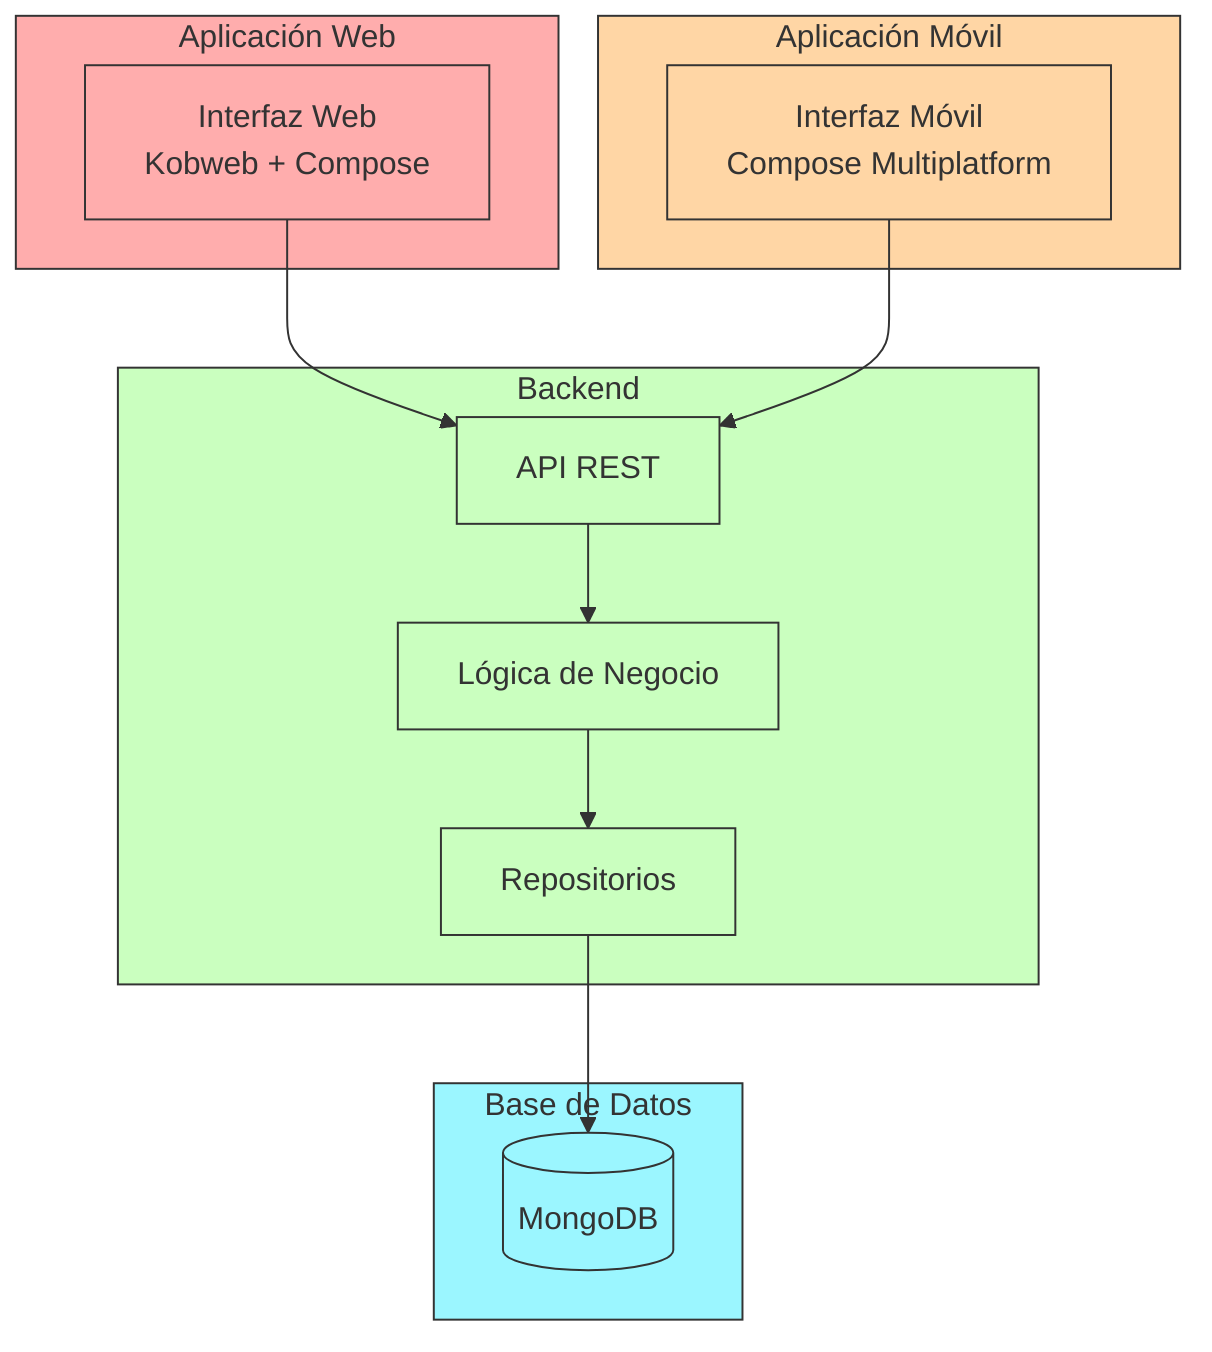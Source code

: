 flowchart TD
    subgraph WebApp[Aplicación Web]
        WUI[Interfaz Web
        Kobweb + Compose]
    end
    
    subgraph MobileApp[Aplicación Móvil]
        MUI[Interfaz Móvil
        Compose Multiplatform]
    end
    
    subgraph Backend[Backend]
        API[API REST]
        Logic[Lógica de Negocio]
        Repo[Repositorios]
    end
    
    subgraph DB[Base de Datos]
        Mongo[(MongoDB)]
    end
    
    WUI --> API
    MUI --> API
    API --> Logic
    Logic --> Repo
    Repo --> Mongo
    
    classDef web fill:#ffadad,stroke:#333,stroke-width:1px;
    classDef mobile fill:#ffd6a5,stroke:#333,stroke-width:1px;
    classDef backend fill:#caffbf,stroke:#333,stroke-width:1px;
    classDef database fill:#9bf6ff,stroke:#333,stroke-width:1px;
    
    class WebApp,WUI web;
    class MobileApp,MUI mobile;
    class Backend,API,Logic,Repo backend;
    class DB,Mongo database;